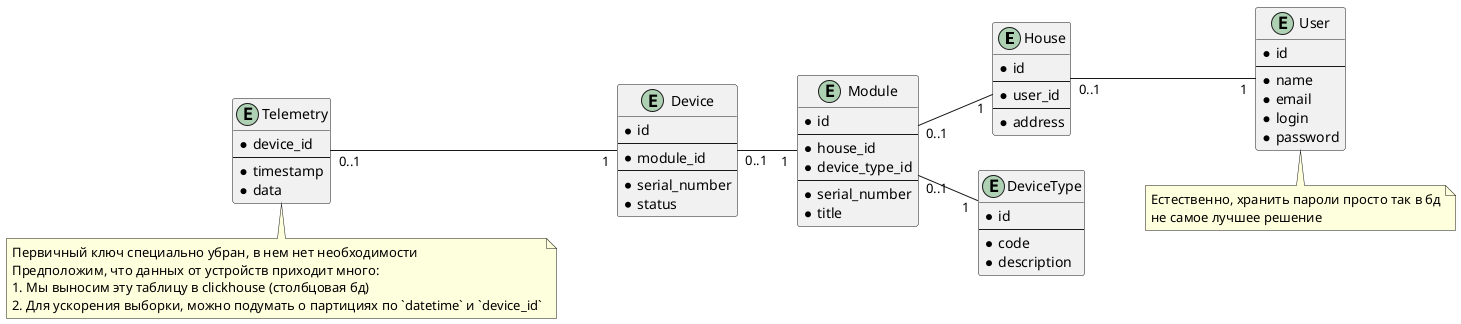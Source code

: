 @startuml
left to right direction
entity House {
  * id
  --
  * user_id
  --
  * address
}

entity User {
  * id
  --
  * name
  * email
  * login
  * password
}

entity Module {
  * id
  --
  * house_id
  * device_type_id
  --
  * serial_number
  * title
}

entity DeviceType {
  * id
  --
  * code
  * description
}

entity Device {
  * id
  --
  * module_id
  --
  * serial_number
  * status
}

entity Telemetry {
  * device_id
  --
  * timestamp
  * data
}

note bottom of User {
    Естественно, хранить пароли просто так в бд
    не самое лучшее решение
}

note bottom of Telemetry
  Первичный ключ специально убран, в нем нет необходимости
  Предположим, что данных от устройств приходит много:
  1. Мы выносим эту таблицу в clickhouse (столбцовая бд)
  2. Для ускорения выборки, можно подумать о партициях по `datetime` и `device_id`
end note

Telemetry "0..1" -- "1" Device
House "0..1" -- "1" User
Module "0..1" -- "1" House
Module "0..1" -- "1" DeviceType
Device "0..1" -- "1" Module
@enduml